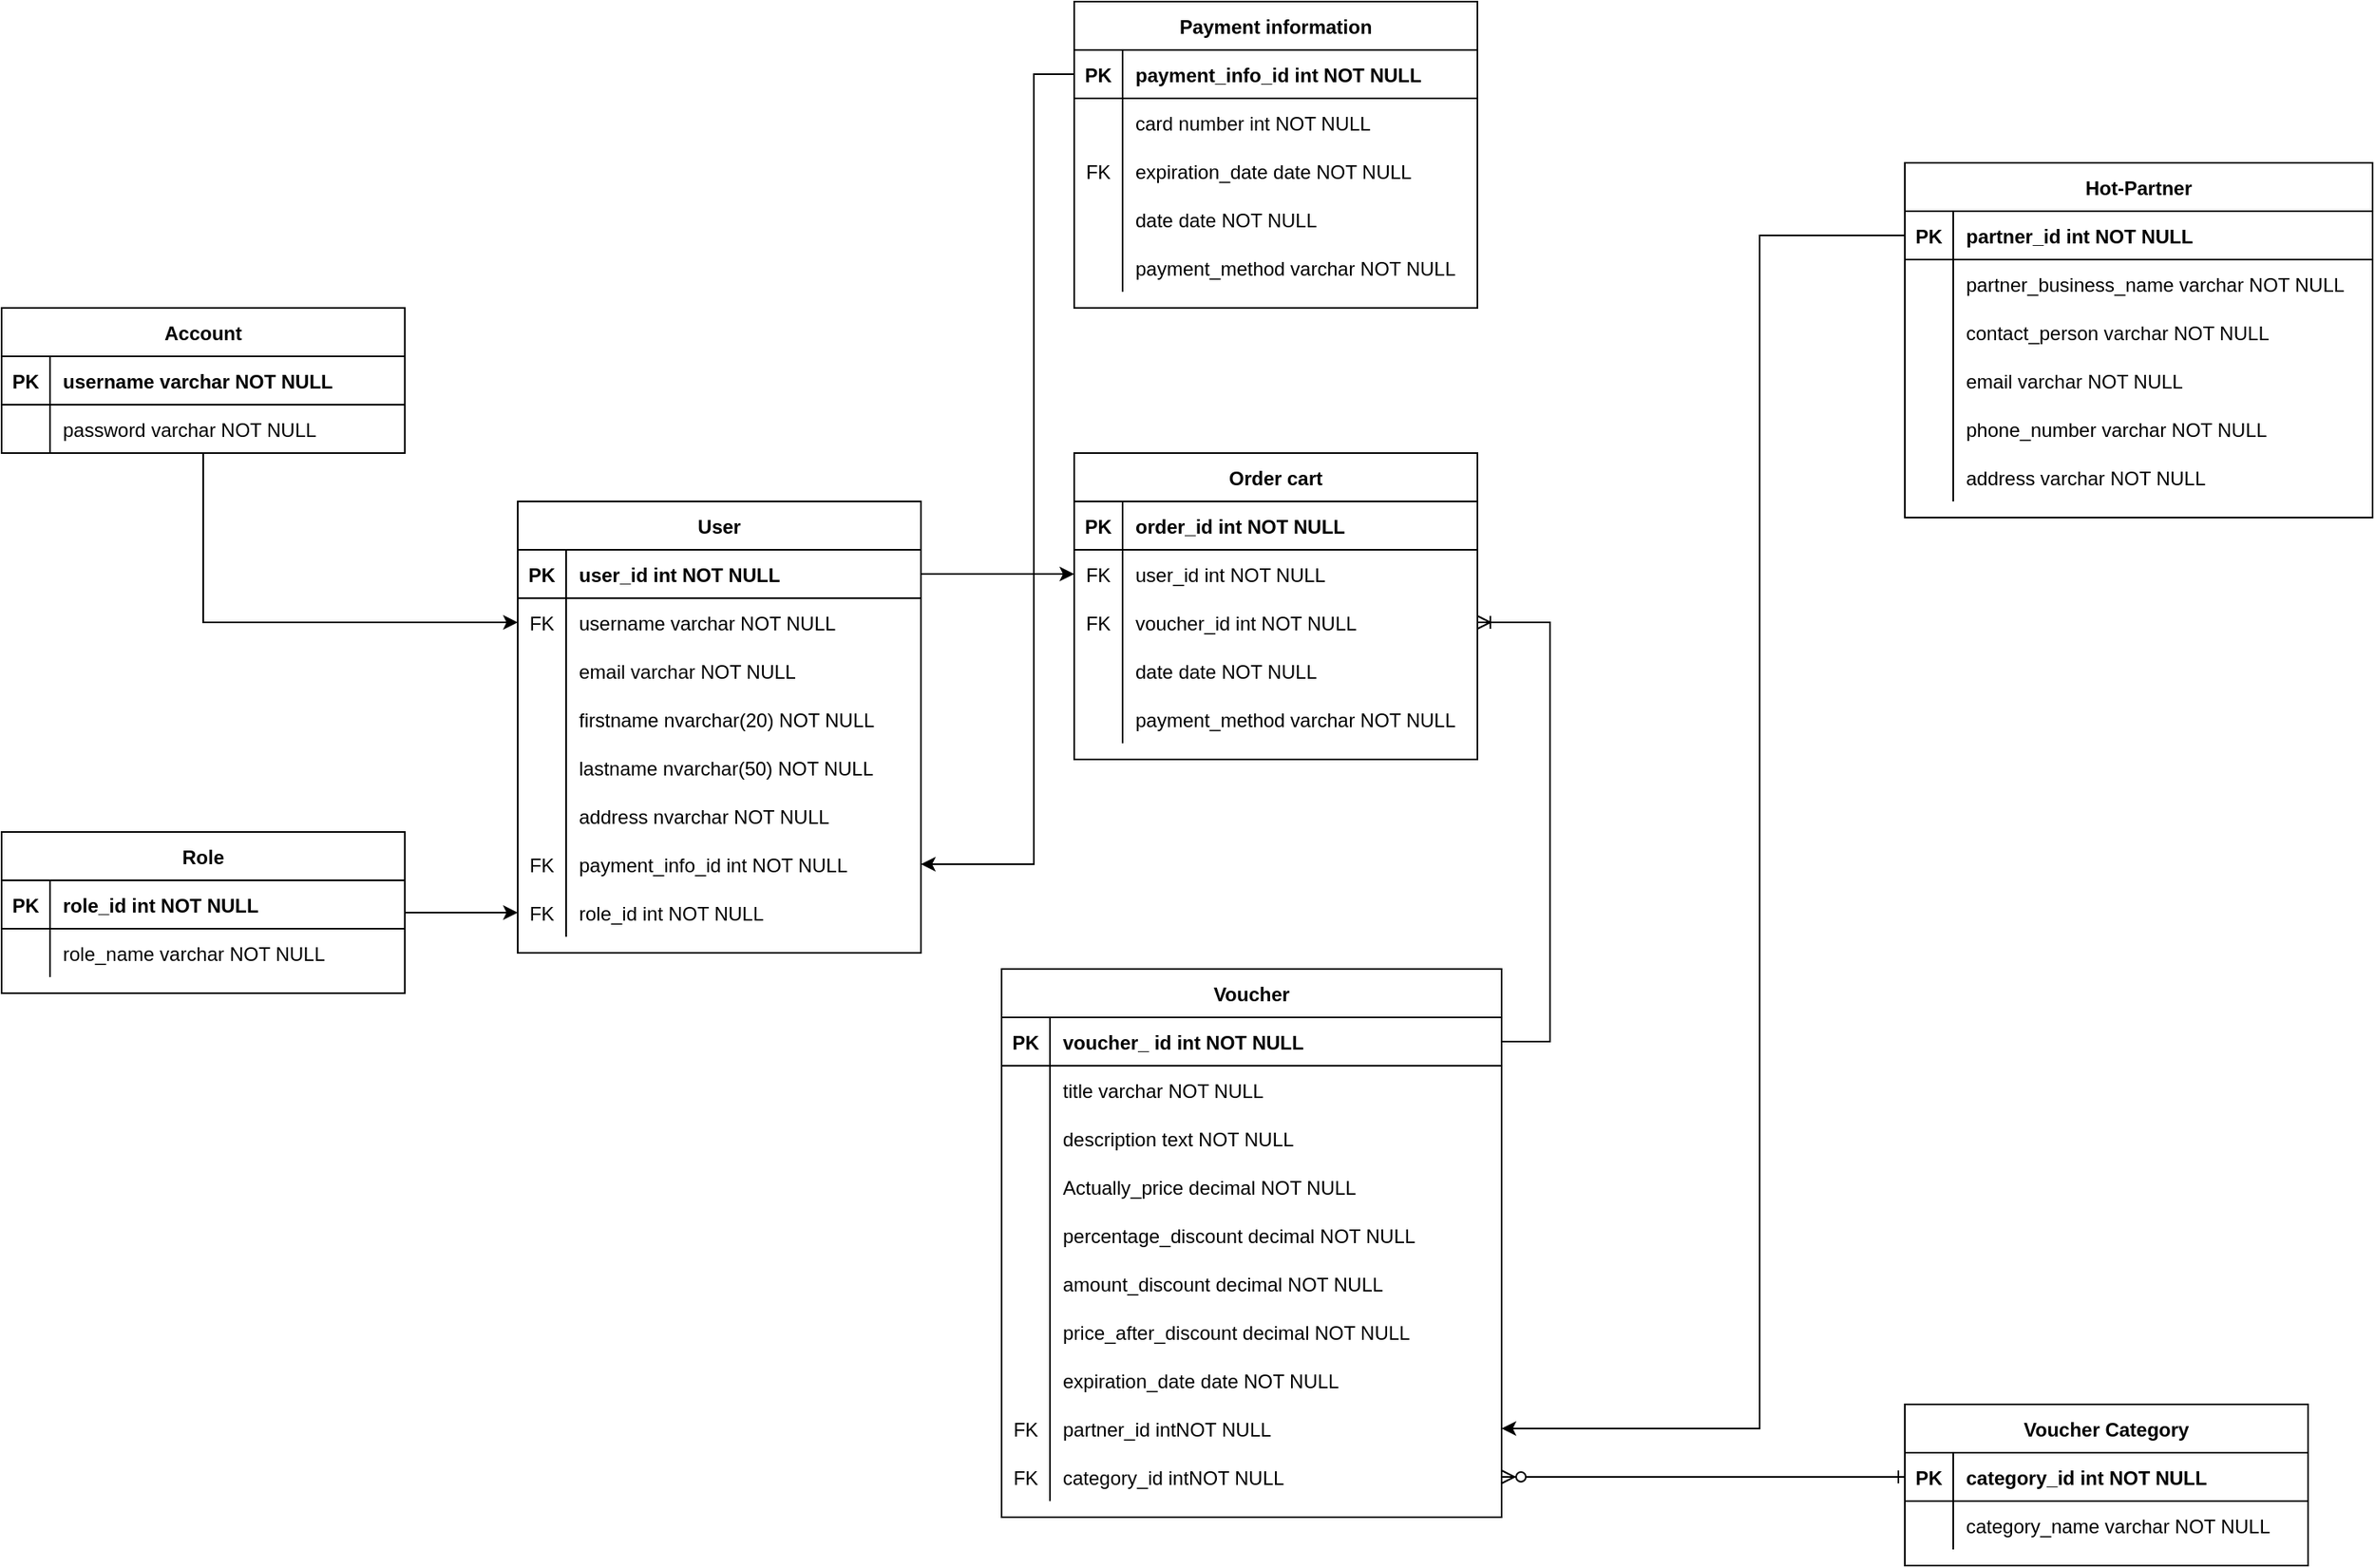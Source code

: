 <mxfile version="24.2.3" type="github">
  <diagram id="R2lEEEUBdFMjLlhIrx00" name="Page-1">
    <mxGraphModel dx="2723" dy="2078" grid="1" gridSize="10" guides="1" tooltips="1" connect="1" arrows="1" fold="1" page="1" pageScale="1" pageWidth="850" pageHeight="1100" math="0" shadow="0" extFonts="Permanent Marker^https://fonts.googleapis.com/css?family=Permanent+Marker">
      <root>
        <mxCell id="0" />
        <mxCell id="1" parent="0" />
        <mxCell id="C-vyLk0tnHw3VtMMgP7b-2" value="Hot-Partner" style="shape=table;startSize=30;container=1;collapsible=1;childLayout=tableLayout;fixedRows=1;rowLines=0;fontStyle=1;align=center;resizeLast=1;" parent="1" vertex="1">
          <mxGeometry x="960" y="-210" width="290" height="220" as="geometry" />
        </mxCell>
        <mxCell id="C-vyLk0tnHw3VtMMgP7b-3" value="" style="shape=partialRectangle;collapsible=0;dropTarget=0;pointerEvents=0;fillColor=none;points=[[0,0.5],[1,0.5]];portConstraint=eastwest;top=0;left=0;right=0;bottom=1;" parent="C-vyLk0tnHw3VtMMgP7b-2" vertex="1">
          <mxGeometry y="30" width="290" height="30" as="geometry" />
        </mxCell>
        <mxCell id="C-vyLk0tnHw3VtMMgP7b-4" value="PK" style="shape=partialRectangle;overflow=hidden;connectable=0;fillColor=none;top=0;left=0;bottom=0;right=0;fontStyle=1;" parent="C-vyLk0tnHw3VtMMgP7b-3" vertex="1">
          <mxGeometry width="30" height="30" as="geometry">
            <mxRectangle width="30" height="30" as="alternateBounds" />
          </mxGeometry>
        </mxCell>
        <mxCell id="C-vyLk0tnHw3VtMMgP7b-5" value="partner_id int NOT NULL " style="shape=partialRectangle;overflow=hidden;connectable=0;fillColor=none;top=0;left=0;bottom=0;right=0;align=left;spacingLeft=6;fontStyle=1;" parent="C-vyLk0tnHw3VtMMgP7b-3" vertex="1">
          <mxGeometry x="30" width="260" height="30" as="geometry">
            <mxRectangle width="260" height="30" as="alternateBounds" />
          </mxGeometry>
        </mxCell>
        <mxCell id="C-vyLk0tnHw3VtMMgP7b-6" value="" style="shape=partialRectangle;collapsible=0;dropTarget=0;pointerEvents=0;fillColor=none;points=[[0,0.5],[1,0.5]];portConstraint=eastwest;top=0;left=0;right=0;bottom=0;" parent="C-vyLk0tnHw3VtMMgP7b-2" vertex="1">
          <mxGeometry y="60" width="290" height="30" as="geometry" />
        </mxCell>
        <mxCell id="C-vyLk0tnHw3VtMMgP7b-7" value="" style="shape=partialRectangle;overflow=hidden;connectable=0;fillColor=none;top=0;left=0;bottom=0;right=0;" parent="C-vyLk0tnHw3VtMMgP7b-6" vertex="1">
          <mxGeometry width="30" height="30" as="geometry">
            <mxRectangle width="30" height="30" as="alternateBounds" />
          </mxGeometry>
        </mxCell>
        <mxCell id="C-vyLk0tnHw3VtMMgP7b-8" value="partner_business_name varchar NOT NULL" style="shape=partialRectangle;overflow=hidden;connectable=0;fillColor=none;top=0;left=0;bottom=0;right=0;align=left;spacingLeft=6;" parent="C-vyLk0tnHw3VtMMgP7b-6" vertex="1">
          <mxGeometry x="30" width="260" height="30" as="geometry">
            <mxRectangle width="260" height="30" as="alternateBounds" />
          </mxGeometry>
        </mxCell>
        <mxCell id="C-vyLk0tnHw3VtMMgP7b-9" value="" style="shape=partialRectangle;collapsible=0;dropTarget=0;pointerEvents=0;fillColor=none;points=[[0,0.5],[1,0.5]];portConstraint=eastwest;top=0;left=0;right=0;bottom=0;" parent="C-vyLk0tnHw3VtMMgP7b-2" vertex="1">
          <mxGeometry y="90" width="290" height="30" as="geometry" />
        </mxCell>
        <mxCell id="C-vyLk0tnHw3VtMMgP7b-10" value="" style="shape=partialRectangle;overflow=hidden;connectable=0;fillColor=none;top=0;left=0;bottom=0;right=0;" parent="C-vyLk0tnHw3VtMMgP7b-9" vertex="1">
          <mxGeometry width="30" height="30" as="geometry">
            <mxRectangle width="30" height="30" as="alternateBounds" />
          </mxGeometry>
        </mxCell>
        <mxCell id="C-vyLk0tnHw3VtMMgP7b-11" value="contact_person varchar NOT NULL" style="shape=partialRectangle;overflow=hidden;connectable=0;fillColor=none;top=0;left=0;bottom=0;right=0;align=left;spacingLeft=6;" parent="C-vyLk0tnHw3VtMMgP7b-9" vertex="1">
          <mxGeometry x="30" width="260" height="30" as="geometry">
            <mxRectangle width="260" height="30" as="alternateBounds" />
          </mxGeometry>
        </mxCell>
        <mxCell id="eUjcpP6me1kHsT0-mrfW-47" value="" style="shape=partialRectangle;collapsible=0;dropTarget=0;pointerEvents=0;fillColor=none;points=[[0,0.5],[1,0.5]];portConstraint=eastwest;top=0;left=0;right=0;bottom=0;" parent="C-vyLk0tnHw3VtMMgP7b-2" vertex="1">
          <mxGeometry y="120" width="290" height="30" as="geometry" />
        </mxCell>
        <mxCell id="eUjcpP6me1kHsT0-mrfW-48" value="" style="shape=partialRectangle;overflow=hidden;connectable=0;fillColor=none;top=0;left=0;bottom=0;right=0;" parent="eUjcpP6me1kHsT0-mrfW-47" vertex="1">
          <mxGeometry width="30" height="30" as="geometry">
            <mxRectangle width="30" height="30" as="alternateBounds" />
          </mxGeometry>
        </mxCell>
        <mxCell id="eUjcpP6me1kHsT0-mrfW-49" value="email varchar NOT NULL" style="shape=partialRectangle;overflow=hidden;connectable=0;fillColor=none;top=0;left=0;bottom=0;right=0;align=left;spacingLeft=6;" parent="eUjcpP6me1kHsT0-mrfW-47" vertex="1">
          <mxGeometry x="30" width="260" height="30" as="geometry">
            <mxRectangle width="260" height="30" as="alternateBounds" />
          </mxGeometry>
        </mxCell>
        <mxCell id="eUjcpP6me1kHsT0-mrfW-50" value="" style="shape=partialRectangle;collapsible=0;dropTarget=0;pointerEvents=0;fillColor=none;points=[[0,0.5],[1,0.5]];portConstraint=eastwest;top=0;left=0;right=0;bottom=0;" parent="C-vyLk0tnHw3VtMMgP7b-2" vertex="1">
          <mxGeometry y="150" width="290" height="30" as="geometry" />
        </mxCell>
        <mxCell id="eUjcpP6me1kHsT0-mrfW-51" value="" style="shape=partialRectangle;overflow=hidden;connectable=0;fillColor=none;top=0;left=0;bottom=0;right=0;" parent="eUjcpP6me1kHsT0-mrfW-50" vertex="1">
          <mxGeometry width="30" height="30" as="geometry">
            <mxRectangle width="30" height="30" as="alternateBounds" />
          </mxGeometry>
        </mxCell>
        <mxCell id="eUjcpP6me1kHsT0-mrfW-52" value="phone_number varchar NOT NULL" style="shape=partialRectangle;overflow=hidden;connectable=0;fillColor=none;top=0;left=0;bottom=0;right=0;align=left;spacingLeft=6;" parent="eUjcpP6me1kHsT0-mrfW-50" vertex="1">
          <mxGeometry x="30" width="260" height="30" as="geometry">
            <mxRectangle width="260" height="30" as="alternateBounds" />
          </mxGeometry>
        </mxCell>
        <mxCell id="eUjcpP6me1kHsT0-mrfW-53" value="" style="shape=partialRectangle;collapsible=0;dropTarget=0;pointerEvents=0;fillColor=none;points=[[0,0.5],[1,0.5]];portConstraint=eastwest;top=0;left=0;right=0;bottom=0;" parent="C-vyLk0tnHw3VtMMgP7b-2" vertex="1">
          <mxGeometry y="180" width="290" height="30" as="geometry" />
        </mxCell>
        <mxCell id="eUjcpP6me1kHsT0-mrfW-54" value="" style="shape=partialRectangle;overflow=hidden;connectable=0;fillColor=none;top=0;left=0;bottom=0;right=0;" parent="eUjcpP6me1kHsT0-mrfW-53" vertex="1">
          <mxGeometry width="30" height="30" as="geometry">
            <mxRectangle width="30" height="30" as="alternateBounds" />
          </mxGeometry>
        </mxCell>
        <mxCell id="eUjcpP6me1kHsT0-mrfW-55" value="address varchar NOT NULL" style="shape=partialRectangle;overflow=hidden;connectable=0;fillColor=none;top=0;left=0;bottom=0;right=0;align=left;spacingLeft=6;" parent="eUjcpP6me1kHsT0-mrfW-53" vertex="1">
          <mxGeometry x="30" width="260" height="30" as="geometry">
            <mxRectangle width="260" height="30" as="alternateBounds" />
          </mxGeometry>
        </mxCell>
        <mxCell id="eUjcpP6me1kHsT0-mrfW-79" value="Voucher" style="shape=table;startSize=30;container=1;collapsible=1;childLayout=tableLayout;fixedRows=1;rowLines=0;fontStyle=1;align=center;resizeLast=1;" parent="1" vertex="1">
          <mxGeometry x="400" y="290" width="310" height="340" as="geometry" />
        </mxCell>
        <mxCell id="eUjcpP6me1kHsT0-mrfW-80" value="" style="shape=partialRectangle;collapsible=0;dropTarget=0;pointerEvents=0;fillColor=none;points=[[0,0.5],[1,0.5]];portConstraint=eastwest;top=0;left=0;right=0;bottom=1;" parent="eUjcpP6me1kHsT0-mrfW-79" vertex="1">
          <mxGeometry y="30" width="310" height="30" as="geometry" />
        </mxCell>
        <mxCell id="eUjcpP6me1kHsT0-mrfW-81" value="PK" style="shape=partialRectangle;overflow=hidden;connectable=0;fillColor=none;top=0;left=0;bottom=0;right=0;fontStyle=1;" parent="eUjcpP6me1kHsT0-mrfW-80" vertex="1">
          <mxGeometry width="30" height="30" as="geometry">
            <mxRectangle width="30" height="30" as="alternateBounds" />
          </mxGeometry>
        </mxCell>
        <mxCell id="eUjcpP6me1kHsT0-mrfW-82" value="voucher_ id int NOT NULL " style="shape=partialRectangle;overflow=hidden;connectable=0;fillColor=none;top=0;left=0;bottom=0;right=0;align=left;spacingLeft=6;fontStyle=1;" parent="eUjcpP6me1kHsT0-mrfW-80" vertex="1">
          <mxGeometry x="30" width="280" height="30" as="geometry">
            <mxRectangle width="280" height="30" as="alternateBounds" />
          </mxGeometry>
        </mxCell>
        <mxCell id="eUjcpP6me1kHsT0-mrfW-83" value="" style="shape=partialRectangle;collapsible=0;dropTarget=0;pointerEvents=0;fillColor=none;points=[[0,0.5],[1,0.5]];portConstraint=eastwest;top=0;left=0;right=0;bottom=0;" parent="eUjcpP6me1kHsT0-mrfW-79" vertex="1">
          <mxGeometry y="60" width="310" height="30" as="geometry" />
        </mxCell>
        <mxCell id="eUjcpP6me1kHsT0-mrfW-84" value="" style="shape=partialRectangle;overflow=hidden;connectable=0;fillColor=none;top=0;left=0;bottom=0;right=0;" parent="eUjcpP6me1kHsT0-mrfW-83" vertex="1">
          <mxGeometry width="30" height="30" as="geometry">
            <mxRectangle width="30" height="30" as="alternateBounds" />
          </mxGeometry>
        </mxCell>
        <mxCell id="eUjcpP6me1kHsT0-mrfW-85" value="title varchar NOT NULL" style="shape=partialRectangle;overflow=hidden;connectable=0;fillColor=none;top=0;left=0;bottom=0;right=0;align=left;spacingLeft=6;" parent="eUjcpP6me1kHsT0-mrfW-83" vertex="1">
          <mxGeometry x="30" width="280" height="30" as="geometry">
            <mxRectangle width="280" height="30" as="alternateBounds" />
          </mxGeometry>
        </mxCell>
        <mxCell id="eUjcpP6me1kHsT0-mrfW-86" value="" style="shape=partialRectangle;collapsible=0;dropTarget=0;pointerEvents=0;fillColor=none;points=[[0,0.5],[1,0.5]];portConstraint=eastwest;top=0;left=0;right=0;bottom=0;" parent="eUjcpP6me1kHsT0-mrfW-79" vertex="1">
          <mxGeometry y="90" width="310" height="30" as="geometry" />
        </mxCell>
        <mxCell id="eUjcpP6me1kHsT0-mrfW-87" value="" style="shape=partialRectangle;overflow=hidden;connectable=0;fillColor=none;top=0;left=0;bottom=0;right=0;" parent="eUjcpP6me1kHsT0-mrfW-86" vertex="1">
          <mxGeometry width="30" height="30" as="geometry">
            <mxRectangle width="30" height="30" as="alternateBounds" />
          </mxGeometry>
        </mxCell>
        <mxCell id="eUjcpP6me1kHsT0-mrfW-88" value="description text NOT NULL" style="shape=partialRectangle;overflow=hidden;connectable=0;fillColor=none;top=0;left=0;bottom=0;right=0;align=left;spacingLeft=6;" parent="eUjcpP6me1kHsT0-mrfW-86" vertex="1">
          <mxGeometry x="30" width="280" height="30" as="geometry">
            <mxRectangle width="280" height="30" as="alternateBounds" />
          </mxGeometry>
        </mxCell>
        <mxCell id="eUjcpP6me1kHsT0-mrfW-95" value="" style="shape=partialRectangle;collapsible=0;dropTarget=0;pointerEvents=0;fillColor=none;points=[[0,0.5],[1,0.5]];portConstraint=eastwest;top=0;left=0;right=0;bottom=0;" parent="eUjcpP6me1kHsT0-mrfW-79" vertex="1">
          <mxGeometry y="120" width="310" height="30" as="geometry" />
        </mxCell>
        <mxCell id="eUjcpP6me1kHsT0-mrfW-96" value="" style="shape=partialRectangle;overflow=hidden;connectable=0;fillColor=none;top=0;left=0;bottom=0;right=0;" parent="eUjcpP6me1kHsT0-mrfW-95" vertex="1">
          <mxGeometry width="30" height="30" as="geometry">
            <mxRectangle width="30" height="30" as="alternateBounds" />
          </mxGeometry>
        </mxCell>
        <mxCell id="eUjcpP6me1kHsT0-mrfW-97" value="Actually_price decimal NOT NULL" style="shape=partialRectangle;overflow=hidden;connectable=0;fillColor=none;top=0;left=0;bottom=0;right=0;align=left;spacingLeft=6;" parent="eUjcpP6me1kHsT0-mrfW-95" vertex="1">
          <mxGeometry x="30" width="280" height="30" as="geometry">
            <mxRectangle width="280" height="30" as="alternateBounds" />
          </mxGeometry>
        </mxCell>
        <mxCell id="eUjcpP6me1kHsT0-mrfW-89" value="" style="shape=partialRectangle;collapsible=0;dropTarget=0;pointerEvents=0;fillColor=none;points=[[0,0.5],[1,0.5]];portConstraint=eastwest;top=0;left=0;right=0;bottom=0;" parent="eUjcpP6me1kHsT0-mrfW-79" vertex="1">
          <mxGeometry y="150" width="310" height="30" as="geometry" />
        </mxCell>
        <mxCell id="eUjcpP6me1kHsT0-mrfW-90" value="" style="shape=partialRectangle;overflow=hidden;connectable=0;fillColor=none;top=0;left=0;bottom=0;right=0;" parent="eUjcpP6me1kHsT0-mrfW-89" vertex="1">
          <mxGeometry width="30" height="30" as="geometry">
            <mxRectangle width="30" height="30" as="alternateBounds" />
          </mxGeometry>
        </mxCell>
        <mxCell id="eUjcpP6me1kHsT0-mrfW-91" value="percentage_discount decimal NOT NULL" style="shape=partialRectangle;overflow=hidden;connectable=0;fillColor=none;top=0;left=0;bottom=0;right=0;align=left;spacingLeft=6;" parent="eUjcpP6me1kHsT0-mrfW-89" vertex="1">
          <mxGeometry x="30" width="280" height="30" as="geometry">
            <mxRectangle width="280" height="30" as="alternateBounds" />
          </mxGeometry>
        </mxCell>
        <mxCell id="eUjcpP6me1kHsT0-mrfW-191" value="" style="shape=partialRectangle;collapsible=0;dropTarget=0;pointerEvents=0;fillColor=none;points=[[0,0.5],[1,0.5]];portConstraint=eastwest;top=0;left=0;right=0;bottom=0;" parent="eUjcpP6me1kHsT0-mrfW-79" vertex="1">
          <mxGeometry y="180" width="310" height="30" as="geometry" />
        </mxCell>
        <mxCell id="eUjcpP6me1kHsT0-mrfW-192" value="" style="shape=partialRectangle;overflow=hidden;connectable=0;fillColor=none;top=0;left=0;bottom=0;right=0;" parent="eUjcpP6me1kHsT0-mrfW-191" vertex="1">
          <mxGeometry width="30" height="30" as="geometry">
            <mxRectangle width="30" height="30" as="alternateBounds" />
          </mxGeometry>
        </mxCell>
        <mxCell id="eUjcpP6me1kHsT0-mrfW-193" value="amount_discount decimal NOT NULL" style="shape=partialRectangle;overflow=hidden;connectable=0;fillColor=none;top=0;left=0;bottom=0;right=0;align=left;spacingLeft=6;" parent="eUjcpP6me1kHsT0-mrfW-191" vertex="1">
          <mxGeometry x="30" width="280" height="30" as="geometry">
            <mxRectangle width="280" height="30" as="alternateBounds" />
          </mxGeometry>
        </mxCell>
        <mxCell id="5oLDuobUVmnF1ethAQEw-5" value="" style="shape=partialRectangle;collapsible=0;dropTarget=0;pointerEvents=0;fillColor=none;points=[[0,0.5],[1,0.5]];portConstraint=eastwest;top=0;left=0;right=0;bottom=0;" vertex="1" parent="eUjcpP6me1kHsT0-mrfW-79">
          <mxGeometry y="210" width="310" height="30" as="geometry" />
        </mxCell>
        <mxCell id="5oLDuobUVmnF1ethAQEw-6" value="" style="shape=partialRectangle;overflow=hidden;connectable=0;fillColor=none;top=0;left=0;bottom=0;right=0;" vertex="1" parent="5oLDuobUVmnF1ethAQEw-5">
          <mxGeometry width="30" height="30" as="geometry">
            <mxRectangle width="30" height="30" as="alternateBounds" />
          </mxGeometry>
        </mxCell>
        <mxCell id="5oLDuobUVmnF1ethAQEw-7" value="price_after_discount decimal NOT NULL" style="shape=partialRectangle;overflow=hidden;connectable=0;fillColor=none;top=0;left=0;bottom=0;right=0;align=left;spacingLeft=6;" vertex="1" parent="5oLDuobUVmnF1ethAQEw-5">
          <mxGeometry x="30" width="280" height="30" as="geometry">
            <mxRectangle width="280" height="30" as="alternateBounds" />
          </mxGeometry>
        </mxCell>
        <mxCell id="eUjcpP6me1kHsT0-mrfW-92" value="" style="shape=partialRectangle;collapsible=0;dropTarget=0;pointerEvents=0;fillColor=none;points=[[0,0.5],[1,0.5]];portConstraint=eastwest;top=0;left=0;right=0;bottom=0;" parent="eUjcpP6me1kHsT0-mrfW-79" vertex="1">
          <mxGeometry y="240" width="310" height="30" as="geometry" />
        </mxCell>
        <mxCell id="eUjcpP6me1kHsT0-mrfW-93" value="" style="shape=partialRectangle;overflow=hidden;connectable=0;fillColor=none;top=0;left=0;bottom=0;right=0;" parent="eUjcpP6me1kHsT0-mrfW-92" vertex="1">
          <mxGeometry width="30" height="30" as="geometry">
            <mxRectangle width="30" height="30" as="alternateBounds" />
          </mxGeometry>
        </mxCell>
        <mxCell id="eUjcpP6me1kHsT0-mrfW-94" value="expiration_date date NOT NULL" style="shape=partialRectangle;overflow=hidden;connectable=0;fillColor=none;top=0;left=0;bottom=0;right=0;align=left;spacingLeft=6;" parent="eUjcpP6me1kHsT0-mrfW-92" vertex="1">
          <mxGeometry x="30" width="280" height="30" as="geometry">
            <mxRectangle width="280" height="30" as="alternateBounds" />
          </mxGeometry>
        </mxCell>
        <mxCell id="eUjcpP6me1kHsT0-mrfW-130" value="" style="shape=partialRectangle;collapsible=0;dropTarget=0;pointerEvents=0;fillColor=none;points=[[0,0.5],[1,0.5]];portConstraint=eastwest;top=0;left=0;right=0;bottom=0;" parent="eUjcpP6me1kHsT0-mrfW-79" vertex="1">
          <mxGeometry y="270" width="310" height="30" as="geometry" />
        </mxCell>
        <mxCell id="eUjcpP6me1kHsT0-mrfW-131" value="FK" style="shape=partialRectangle;overflow=hidden;connectable=0;fillColor=none;top=0;left=0;bottom=0;right=0;" parent="eUjcpP6me1kHsT0-mrfW-130" vertex="1">
          <mxGeometry width="30" height="30" as="geometry">
            <mxRectangle width="30" height="30" as="alternateBounds" />
          </mxGeometry>
        </mxCell>
        <mxCell id="eUjcpP6me1kHsT0-mrfW-132" value="partner_id intNOT NULL" style="shape=partialRectangle;overflow=hidden;connectable=0;fillColor=none;top=0;left=0;bottom=0;right=0;align=left;spacingLeft=6;" parent="eUjcpP6me1kHsT0-mrfW-130" vertex="1">
          <mxGeometry x="30" width="280" height="30" as="geometry">
            <mxRectangle width="280" height="30" as="alternateBounds" />
          </mxGeometry>
        </mxCell>
        <mxCell id="eUjcpP6me1kHsT0-mrfW-133" value="" style="shape=partialRectangle;collapsible=0;dropTarget=0;pointerEvents=0;fillColor=none;points=[[0,0.5],[1,0.5]];portConstraint=eastwest;top=0;left=0;right=0;bottom=0;" parent="eUjcpP6me1kHsT0-mrfW-79" vertex="1">
          <mxGeometry y="300" width="310" height="30" as="geometry" />
        </mxCell>
        <mxCell id="eUjcpP6me1kHsT0-mrfW-134" value="FK" style="shape=partialRectangle;overflow=hidden;connectable=0;fillColor=none;top=0;left=0;bottom=0;right=0;" parent="eUjcpP6me1kHsT0-mrfW-133" vertex="1">
          <mxGeometry width="30" height="30" as="geometry">
            <mxRectangle width="30" height="30" as="alternateBounds" />
          </mxGeometry>
        </mxCell>
        <mxCell id="eUjcpP6me1kHsT0-mrfW-135" value="category_id intNOT NULL" style="shape=partialRectangle;overflow=hidden;connectable=0;fillColor=none;top=0;left=0;bottom=0;right=0;align=left;spacingLeft=6;" parent="eUjcpP6me1kHsT0-mrfW-133" vertex="1">
          <mxGeometry x="30" width="280" height="30" as="geometry">
            <mxRectangle width="280" height="30" as="alternateBounds" />
          </mxGeometry>
        </mxCell>
        <mxCell id="5oLDuobUVmnF1ethAQEw-1" style="edgeStyle=orthogonalEdgeStyle;rounded=0;orthogonalLoop=1;jettySize=auto;html=1;entryX=0;entryY=0.5;entryDx=0;entryDy=0;" edge="1" parent="1" source="eUjcpP6me1kHsT0-mrfW-101" target="eUjcpP6me1kHsT0-mrfW-98">
          <mxGeometry relative="1" as="geometry" />
        </mxCell>
        <mxCell id="eUjcpP6me1kHsT0-mrfW-101" value="Role" style="shape=table;startSize=30;container=1;collapsible=1;childLayout=tableLayout;fixedRows=1;rowLines=0;fontStyle=1;align=center;resizeLast=1;" parent="1" vertex="1">
          <mxGeometry x="-220" y="205" width="250" height="100" as="geometry" />
        </mxCell>
        <mxCell id="eUjcpP6me1kHsT0-mrfW-102" value="" style="shape=partialRectangle;collapsible=0;dropTarget=0;pointerEvents=0;fillColor=none;points=[[0,0.5],[1,0.5]];portConstraint=eastwest;top=0;left=0;right=0;bottom=1;" parent="eUjcpP6me1kHsT0-mrfW-101" vertex="1">
          <mxGeometry y="30" width="250" height="30" as="geometry" />
        </mxCell>
        <mxCell id="eUjcpP6me1kHsT0-mrfW-103" value="PK" style="shape=partialRectangle;overflow=hidden;connectable=0;fillColor=none;top=0;left=0;bottom=0;right=0;fontStyle=1;" parent="eUjcpP6me1kHsT0-mrfW-102" vertex="1">
          <mxGeometry width="30" height="30" as="geometry">
            <mxRectangle width="30" height="30" as="alternateBounds" />
          </mxGeometry>
        </mxCell>
        <mxCell id="eUjcpP6me1kHsT0-mrfW-104" value="role_id int NOT NULL " style="shape=partialRectangle;overflow=hidden;connectable=0;fillColor=none;top=0;left=0;bottom=0;right=0;align=left;spacingLeft=6;fontStyle=1;" parent="eUjcpP6me1kHsT0-mrfW-102" vertex="1">
          <mxGeometry x="30" width="220" height="30" as="geometry">
            <mxRectangle width="220" height="30" as="alternateBounds" />
          </mxGeometry>
        </mxCell>
        <mxCell id="eUjcpP6me1kHsT0-mrfW-120" value="" style="shape=partialRectangle;collapsible=0;dropTarget=0;pointerEvents=0;fillColor=none;points=[[0,0.5],[1,0.5]];portConstraint=eastwest;top=0;left=0;right=0;bottom=0;" parent="eUjcpP6me1kHsT0-mrfW-101" vertex="1">
          <mxGeometry y="60" width="250" height="30" as="geometry" />
        </mxCell>
        <mxCell id="eUjcpP6me1kHsT0-mrfW-121" value="" style="shape=partialRectangle;overflow=hidden;connectable=0;fillColor=none;top=0;left=0;bottom=0;right=0;" parent="eUjcpP6me1kHsT0-mrfW-120" vertex="1">
          <mxGeometry width="30" height="30" as="geometry">
            <mxRectangle width="30" height="30" as="alternateBounds" />
          </mxGeometry>
        </mxCell>
        <mxCell id="eUjcpP6me1kHsT0-mrfW-122" value="role_name varchar NOT NULL" style="shape=partialRectangle;overflow=hidden;connectable=0;fillColor=none;top=0;left=0;bottom=0;right=0;align=left;spacingLeft=6;" parent="eUjcpP6me1kHsT0-mrfW-120" vertex="1">
          <mxGeometry x="30" width="220" height="30" as="geometry">
            <mxRectangle width="220" height="30" as="alternateBounds" />
          </mxGeometry>
        </mxCell>
        <mxCell id="eUjcpP6me1kHsT0-mrfW-123" value="Voucher Category" style="shape=table;startSize=30;container=1;collapsible=1;childLayout=tableLayout;fixedRows=1;rowLines=0;fontStyle=1;align=center;resizeLast=1;" parent="1" vertex="1">
          <mxGeometry x="960" y="560" width="250" height="100" as="geometry" />
        </mxCell>
        <mxCell id="eUjcpP6me1kHsT0-mrfW-124" value="" style="shape=partialRectangle;collapsible=0;dropTarget=0;pointerEvents=0;fillColor=none;points=[[0,0.5],[1,0.5]];portConstraint=eastwest;top=0;left=0;right=0;bottom=1;" parent="eUjcpP6me1kHsT0-mrfW-123" vertex="1">
          <mxGeometry y="30" width="250" height="30" as="geometry" />
        </mxCell>
        <mxCell id="eUjcpP6me1kHsT0-mrfW-125" value="PK" style="shape=partialRectangle;overflow=hidden;connectable=0;fillColor=none;top=0;left=0;bottom=0;right=0;fontStyle=1;" parent="eUjcpP6me1kHsT0-mrfW-124" vertex="1">
          <mxGeometry width="30" height="30" as="geometry">
            <mxRectangle width="30" height="30" as="alternateBounds" />
          </mxGeometry>
        </mxCell>
        <mxCell id="eUjcpP6me1kHsT0-mrfW-126" value="category_id int NOT NULL " style="shape=partialRectangle;overflow=hidden;connectable=0;fillColor=none;top=0;left=0;bottom=0;right=0;align=left;spacingLeft=6;fontStyle=1;" parent="eUjcpP6me1kHsT0-mrfW-124" vertex="1">
          <mxGeometry x="30" width="220" height="30" as="geometry">
            <mxRectangle width="220" height="30" as="alternateBounds" />
          </mxGeometry>
        </mxCell>
        <mxCell id="eUjcpP6me1kHsT0-mrfW-127" value="" style="shape=partialRectangle;collapsible=0;dropTarget=0;pointerEvents=0;fillColor=none;points=[[0,0.5],[1,0.5]];portConstraint=eastwest;top=0;left=0;right=0;bottom=0;" parent="eUjcpP6me1kHsT0-mrfW-123" vertex="1">
          <mxGeometry y="60" width="250" height="30" as="geometry" />
        </mxCell>
        <mxCell id="eUjcpP6me1kHsT0-mrfW-128" value="" style="shape=partialRectangle;overflow=hidden;connectable=0;fillColor=none;top=0;left=0;bottom=0;right=0;" parent="eUjcpP6me1kHsT0-mrfW-127" vertex="1">
          <mxGeometry width="30" height="30" as="geometry">
            <mxRectangle width="30" height="30" as="alternateBounds" />
          </mxGeometry>
        </mxCell>
        <mxCell id="eUjcpP6me1kHsT0-mrfW-129" value="category_name varchar NOT NULL" style="shape=partialRectangle;overflow=hidden;connectable=0;fillColor=none;top=0;left=0;bottom=0;right=0;align=left;spacingLeft=6;" parent="eUjcpP6me1kHsT0-mrfW-127" vertex="1">
          <mxGeometry x="30" width="220" height="30" as="geometry">
            <mxRectangle width="220" height="30" as="alternateBounds" />
          </mxGeometry>
        </mxCell>
        <mxCell id="eUjcpP6me1kHsT0-mrfW-172" value="Order cart" style="shape=table;startSize=30;container=1;collapsible=1;childLayout=tableLayout;fixedRows=1;rowLines=0;fontStyle=1;align=center;resizeLast=1;" parent="1" vertex="1">
          <mxGeometry x="445" y="-30" width="250" height="190" as="geometry" />
        </mxCell>
        <mxCell id="eUjcpP6me1kHsT0-mrfW-173" value="" style="shape=partialRectangle;collapsible=0;dropTarget=0;pointerEvents=0;fillColor=none;points=[[0,0.5],[1,0.5]];portConstraint=eastwest;top=0;left=0;right=0;bottom=1;" parent="eUjcpP6me1kHsT0-mrfW-172" vertex="1">
          <mxGeometry y="30" width="250" height="30" as="geometry" />
        </mxCell>
        <mxCell id="eUjcpP6me1kHsT0-mrfW-174" value="PK" style="shape=partialRectangle;overflow=hidden;connectable=0;fillColor=none;top=0;left=0;bottom=0;right=0;fontStyle=1;" parent="eUjcpP6me1kHsT0-mrfW-173" vertex="1">
          <mxGeometry width="30" height="30" as="geometry">
            <mxRectangle width="30" height="30" as="alternateBounds" />
          </mxGeometry>
        </mxCell>
        <mxCell id="eUjcpP6me1kHsT0-mrfW-175" value="order_id int NOT NULL " style="shape=partialRectangle;overflow=hidden;connectable=0;fillColor=none;top=0;left=0;bottom=0;right=0;align=left;spacingLeft=6;fontStyle=1;" parent="eUjcpP6me1kHsT0-mrfW-173" vertex="1">
          <mxGeometry x="30" width="220" height="30" as="geometry">
            <mxRectangle width="220" height="30" as="alternateBounds" />
          </mxGeometry>
        </mxCell>
        <mxCell id="eUjcpP6me1kHsT0-mrfW-176" value="" style="shape=partialRectangle;collapsible=0;dropTarget=0;pointerEvents=0;fillColor=none;points=[[0,0.5],[1,0.5]];portConstraint=eastwest;top=0;left=0;right=0;bottom=0;" parent="eUjcpP6me1kHsT0-mrfW-172" vertex="1">
          <mxGeometry y="60" width="250" height="30" as="geometry" />
        </mxCell>
        <mxCell id="eUjcpP6me1kHsT0-mrfW-177" value="FK" style="shape=partialRectangle;overflow=hidden;connectable=0;fillColor=none;top=0;left=0;bottom=0;right=0;" parent="eUjcpP6me1kHsT0-mrfW-176" vertex="1">
          <mxGeometry width="30" height="30" as="geometry">
            <mxRectangle width="30" height="30" as="alternateBounds" />
          </mxGeometry>
        </mxCell>
        <mxCell id="eUjcpP6me1kHsT0-mrfW-178" value="user_id int NOT NULL" style="shape=partialRectangle;overflow=hidden;connectable=0;fillColor=none;top=0;left=0;bottom=0;right=0;align=left;spacingLeft=6;" parent="eUjcpP6me1kHsT0-mrfW-176" vertex="1">
          <mxGeometry x="30" width="220" height="30" as="geometry">
            <mxRectangle width="220" height="30" as="alternateBounds" />
          </mxGeometry>
        </mxCell>
        <mxCell id="eUjcpP6me1kHsT0-mrfW-179" value="" style="shape=partialRectangle;collapsible=0;dropTarget=0;pointerEvents=0;fillColor=none;points=[[0,0.5],[1,0.5]];portConstraint=eastwest;top=0;left=0;right=0;bottom=0;" parent="eUjcpP6me1kHsT0-mrfW-172" vertex="1">
          <mxGeometry y="90" width="250" height="30" as="geometry" />
        </mxCell>
        <mxCell id="eUjcpP6me1kHsT0-mrfW-180" value="FK" style="shape=partialRectangle;overflow=hidden;connectable=0;fillColor=none;top=0;left=0;bottom=0;right=0;" parent="eUjcpP6me1kHsT0-mrfW-179" vertex="1">
          <mxGeometry width="30" height="30" as="geometry">
            <mxRectangle width="30" height="30" as="alternateBounds" />
          </mxGeometry>
        </mxCell>
        <mxCell id="eUjcpP6me1kHsT0-mrfW-181" value="voucher_id int NOT NULL" style="shape=partialRectangle;overflow=hidden;connectable=0;fillColor=none;top=0;left=0;bottom=0;right=0;align=left;spacingLeft=6;" parent="eUjcpP6me1kHsT0-mrfW-179" vertex="1">
          <mxGeometry x="30" width="220" height="30" as="geometry">
            <mxRectangle width="220" height="30" as="alternateBounds" />
          </mxGeometry>
        </mxCell>
        <mxCell id="eUjcpP6me1kHsT0-mrfW-182" value="" style="shape=partialRectangle;collapsible=0;dropTarget=0;pointerEvents=0;fillColor=none;points=[[0,0.5],[1,0.5]];portConstraint=eastwest;top=0;left=0;right=0;bottom=0;" parent="eUjcpP6me1kHsT0-mrfW-172" vertex="1">
          <mxGeometry y="120" width="250" height="30" as="geometry" />
        </mxCell>
        <mxCell id="eUjcpP6me1kHsT0-mrfW-183" value="" style="shape=partialRectangle;overflow=hidden;connectable=0;fillColor=none;top=0;left=0;bottom=0;right=0;" parent="eUjcpP6me1kHsT0-mrfW-182" vertex="1">
          <mxGeometry width="30" height="30" as="geometry">
            <mxRectangle width="30" height="30" as="alternateBounds" />
          </mxGeometry>
        </mxCell>
        <mxCell id="eUjcpP6me1kHsT0-mrfW-184" value="date date NOT NULL" style="shape=partialRectangle;overflow=hidden;connectable=0;fillColor=none;top=0;left=0;bottom=0;right=0;align=left;spacingLeft=6;" parent="eUjcpP6me1kHsT0-mrfW-182" vertex="1">
          <mxGeometry x="30" width="220" height="30" as="geometry">
            <mxRectangle width="220" height="30" as="alternateBounds" />
          </mxGeometry>
        </mxCell>
        <mxCell id="eUjcpP6me1kHsT0-mrfW-185" value="" style="shape=partialRectangle;collapsible=0;dropTarget=0;pointerEvents=0;fillColor=none;points=[[0,0.5],[1,0.5]];portConstraint=eastwest;top=0;left=0;right=0;bottom=0;" parent="eUjcpP6me1kHsT0-mrfW-172" vertex="1">
          <mxGeometry y="150" width="250" height="30" as="geometry" />
        </mxCell>
        <mxCell id="eUjcpP6me1kHsT0-mrfW-186" value="" style="shape=partialRectangle;overflow=hidden;connectable=0;fillColor=none;top=0;left=0;bottom=0;right=0;" parent="eUjcpP6me1kHsT0-mrfW-185" vertex="1">
          <mxGeometry width="30" height="30" as="geometry">
            <mxRectangle width="30" height="30" as="alternateBounds" />
          </mxGeometry>
        </mxCell>
        <mxCell id="eUjcpP6me1kHsT0-mrfW-187" value="payment_method varchar NOT NULL" style="shape=partialRectangle;overflow=hidden;connectable=0;fillColor=none;top=0;left=0;bottom=0;right=0;align=left;spacingLeft=6;" parent="eUjcpP6me1kHsT0-mrfW-185" vertex="1">
          <mxGeometry x="30" width="220" height="30" as="geometry">
            <mxRectangle width="220" height="30" as="alternateBounds" />
          </mxGeometry>
        </mxCell>
        <mxCell id="eUjcpP6me1kHsT0-mrfW-216" value="" style="edgeStyle=entityRelationEdgeStyle;endArrow=ERzeroToMany;startArrow=ERone;endFill=1;startFill=0;" parent="1" source="eUjcpP6me1kHsT0-mrfW-124" target="eUjcpP6me1kHsT0-mrfW-133" edge="1">
          <mxGeometry width="100" height="100" relative="1" as="geometry">
            <mxPoint x="1590" y="685" as="sourcePoint" />
            <mxPoint x="1610" y="420" as="targetPoint" />
            <Array as="points">
              <mxPoint x="1810" y="450" />
              <mxPoint x="1620" y="560" />
              <mxPoint x="1580" y="460" />
            </Array>
          </mxGeometry>
        </mxCell>
        <mxCell id="k1oFvoEY0PAiheodrlRd-24" style="edgeStyle=orthogonalEdgeStyle;rounded=0;orthogonalLoop=1;jettySize=auto;html=1;" parent="1" source="k1oFvoEY0PAiheodrlRd-1" target="C-vyLk0tnHw3VtMMgP7b-27" edge="1">
          <mxGeometry relative="1" as="geometry" />
        </mxCell>
        <mxCell id="k1oFvoEY0PAiheodrlRd-1" value="Account" style="shape=table;startSize=30;container=1;collapsible=1;childLayout=tableLayout;fixedRows=1;rowLines=0;fontStyle=1;align=center;resizeLast=1;" parent="1" vertex="1">
          <mxGeometry x="-220" y="-120" width="250" height="90.0" as="geometry" />
        </mxCell>
        <mxCell id="k1oFvoEY0PAiheodrlRd-2" value="" style="shape=partialRectangle;collapsible=0;dropTarget=0;pointerEvents=0;fillColor=none;points=[[0,0.5],[1,0.5]];portConstraint=eastwest;top=0;left=0;right=0;bottom=1;" parent="k1oFvoEY0PAiheodrlRd-1" vertex="1">
          <mxGeometry y="30" width="250" height="30" as="geometry" />
        </mxCell>
        <mxCell id="k1oFvoEY0PAiheodrlRd-3" value="PK" style="shape=partialRectangle;overflow=hidden;connectable=0;fillColor=none;top=0;left=0;bottom=0;right=0;fontStyle=1;" parent="k1oFvoEY0PAiheodrlRd-2" vertex="1">
          <mxGeometry width="30.0" height="30" as="geometry">
            <mxRectangle width="30.0" height="30" as="alternateBounds" />
          </mxGeometry>
        </mxCell>
        <mxCell id="k1oFvoEY0PAiheodrlRd-4" value="username varchar NOT NULL" style="shape=partialRectangle;overflow=hidden;connectable=0;fillColor=none;top=0;left=0;bottom=0;right=0;align=left;spacingLeft=6;fontStyle=1;" parent="k1oFvoEY0PAiheodrlRd-2" vertex="1">
          <mxGeometry x="30.0" width="220.0" height="30" as="geometry">
            <mxRectangle width="220.0" height="30" as="alternateBounds" />
          </mxGeometry>
        </mxCell>
        <mxCell id="k1oFvoEY0PAiheodrlRd-8" value="" style="shape=partialRectangle;collapsible=0;dropTarget=0;pointerEvents=0;fillColor=none;points=[[0,0.5],[1,0.5]];portConstraint=eastwest;top=0;left=0;right=0;bottom=0;" parent="k1oFvoEY0PAiheodrlRd-1" vertex="1">
          <mxGeometry y="60" width="250" height="30" as="geometry" />
        </mxCell>
        <mxCell id="k1oFvoEY0PAiheodrlRd-9" value="" style="shape=partialRectangle;overflow=hidden;connectable=0;fillColor=none;top=0;left=0;bottom=0;right=0;" parent="k1oFvoEY0PAiheodrlRd-8" vertex="1">
          <mxGeometry width="30.0" height="30" as="geometry">
            <mxRectangle width="30.0" height="30" as="alternateBounds" />
          </mxGeometry>
        </mxCell>
        <mxCell id="k1oFvoEY0PAiheodrlRd-10" value="password varchar NOT NULL" style="shape=partialRectangle;overflow=hidden;connectable=0;fillColor=none;top=0;left=0;bottom=0;right=0;align=left;spacingLeft=6;" parent="k1oFvoEY0PAiheodrlRd-8" vertex="1">
          <mxGeometry x="30.0" width="220.0" height="30" as="geometry">
            <mxRectangle width="220.0" height="30" as="alternateBounds" />
          </mxGeometry>
        </mxCell>
        <mxCell id="C-vyLk0tnHw3VtMMgP7b-23" value="User" style="shape=table;startSize=30;container=1;collapsible=1;childLayout=tableLayout;fixedRows=1;rowLines=0;fontStyle=1;align=center;resizeLast=1;" parent="1" vertex="1">
          <mxGeometry x="100" width="250" height="280" as="geometry" />
        </mxCell>
        <mxCell id="C-vyLk0tnHw3VtMMgP7b-24" value="" style="shape=partialRectangle;collapsible=0;dropTarget=0;pointerEvents=0;fillColor=none;points=[[0,0.5],[1,0.5]];portConstraint=eastwest;top=0;left=0;right=0;bottom=1;" parent="C-vyLk0tnHw3VtMMgP7b-23" vertex="1">
          <mxGeometry y="30" width="250" height="30" as="geometry" />
        </mxCell>
        <mxCell id="C-vyLk0tnHw3VtMMgP7b-25" value="PK" style="shape=partialRectangle;overflow=hidden;connectable=0;fillColor=none;top=0;left=0;bottom=0;right=0;fontStyle=1;" parent="C-vyLk0tnHw3VtMMgP7b-24" vertex="1">
          <mxGeometry width="30" height="30" as="geometry">
            <mxRectangle width="30" height="30" as="alternateBounds" />
          </mxGeometry>
        </mxCell>
        <mxCell id="C-vyLk0tnHw3VtMMgP7b-26" value="user_id int NOT NULL " style="shape=partialRectangle;overflow=hidden;connectable=0;fillColor=none;top=0;left=0;bottom=0;right=0;align=left;spacingLeft=6;fontStyle=1;" parent="C-vyLk0tnHw3VtMMgP7b-24" vertex="1">
          <mxGeometry x="30" width="220" height="30" as="geometry">
            <mxRectangle width="220" height="30" as="alternateBounds" />
          </mxGeometry>
        </mxCell>
        <mxCell id="C-vyLk0tnHw3VtMMgP7b-27" value="" style="shape=partialRectangle;collapsible=0;dropTarget=0;pointerEvents=0;fillColor=none;points=[[0,0.5],[1,0.5]];portConstraint=eastwest;top=0;left=0;right=0;bottom=0;" parent="C-vyLk0tnHw3VtMMgP7b-23" vertex="1">
          <mxGeometry y="60" width="250" height="30" as="geometry" />
        </mxCell>
        <mxCell id="C-vyLk0tnHw3VtMMgP7b-28" value="FK" style="shape=partialRectangle;overflow=hidden;connectable=0;fillColor=none;top=0;left=0;bottom=0;right=0;" parent="C-vyLk0tnHw3VtMMgP7b-27" vertex="1">
          <mxGeometry width="30" height="30" as="geometry">
            <mxRectangle width="30" height="30" as="alternateBounds" />
          </mxGeometry>
        </mxCell>
        <mxCell id="C-vyLk0tnHw3VtMMgP7b-29" value="username varchar NOT NULL" style="shape=partialRectangle;overflow=hidden;connectable=0;fillColor=none;top=0;left=0;bottom=0;right=0;align=left;spacingLeft=6;" parent="C-vyLk0tnHw3VtMMgP7b-27" vertex="1">
          <mxGeometry x="30" width="220" height="30" as="geometry">
            <mxRectangle width="220" height="30" as="alternateBounds" />
          </mxGeometry>
        </mxCell>
        <mxCell id="eUjcpP6me1kHsT0-mrfW-22" value="" style="shape=partialRectangle;collapsible=0;dropTarget=0;pointerEvents=0;fillColor=none;points=[[0,0.5],[1,0.5]];portConstraint=eastwest;top=0;left=0;right=0;bottom=0;" parent="C-vyLk0tnHw3VtMMgP7b-23" vertex="1">
          <mxGeometry y="90" width="250" height="30" as="geometry" />
        </mxCell>
        <mxCell id="eUjcpP6me1kHsT0-mrfW-23" value="" style="shape=partialRectangle;overflow=hidden;connectable=0;fillColor=none;top=0;left=0;bottom=0;right=0;" parent="eUjcpP6me1kHsT0-mrfW-22" vertex="1">
          <mxGeometry width="30" height="30" as="geometry">
            <mxRectangle width="30" height="30" as="alternateBounds" />
          </mxGeometry>
        </mxCell>
        <mxCell id="eUjcpP6me1kHsT0-mrfW-24" value="email varchar NOT NULL" style="shape=partialRectangle;overflow=hidden;connectable=0;fillColor=none;top=0;left=0;bottom=0;right=0;align=left;spacingLeft=6;" parent="eUjcpP6me1kHsT0-mrfW-22" vertex="1">
          <mxGeometry x="30" width="220" height="30" as="geometry">
            <mxRectangle width="220" height="30" as="alternateBounds" />
          </mxGeometry>
        </mxCell>
        <mxCell id="eUjcpP6me1kHsT0-mrfW-38" value="" style="shape=partialRectangle;collapsible=0;dropTarget=0;pointerEvents=0;fillColor=none;points=[[0,0.5],[1,0.5]];portConstraint=eastwest;top=0;left=0;right=0;bottom=0;" parent="C-vyLk0tnHw3VtMMgP7b-23" vertex="1">
          <mxGeometry y="120" width="250" height="30" as="geometry" />
        </mxCell>
        <mxCell id="eUjcpP6me1kHsT0-mrfW-39" value="" style="shape=partialRectangle;overflow=hidden;connectable=0;fillColor=none;top=0;left=0;bottom=0;right=0;" parent="eUjcpP6me1kHsT0-mrfW-38" vertex="1">
          <mxGeometry width="30" height="30" as="geometry">
            <mxRectangle width="30" height="30" as="alternateBounds" />
          </mxGeometry>
        </mxCell>
        <mxCell id="eUjcpP6me1kHsT0-mrfW-40" value="firstname nvarchar(20) NOT NULL" style="shape=partialRectangle;overflow=hidden;connectable=0;fillColor=none;top=0;left=0;bottom=0;right=0;align=left;spacingLeft=6;" parent="eUjcpP6me1kHsT0-mrfW-38" vertex="1">
          <mxGeometry x="30" width="220" height="30" as="geometry">
            <mxRectangle width="220" height="30" as="alternateBounds" />
          </mxGeometry>
        </mxCell>
        <mxCell id="eUjcpP6me1kHsT0-mrfW-41" value="" style="shape=partialRectangle;collapsible=0;dropTarget=0;pointerEvents=0;fillColor=none;points=[[0,0.5],[1,0.5]];portConstraint=eastwest;top=0;left=0;right=0;bottom=0;" parent="C-vyLk0tnHw3VtMMgP7b-23" vertex="1">
          <mxGeometry y="150" width="250" height="30" as="geometry" />
        </mxCell>
        <mxCell id="eUjcpP6me1kHsT0-mrfW-42" value="" style="shape=partialRectangle;overflow=hidden;connectable=0;fillColor=none;top=0;left=0;bottom=0;right=0;" parent="eUjcpP6me1kHsT0-mrfW-41" vertex="1">
          <mxGeometry width="30" height="30" as="geometry">
            <mxRectangle width="30" height="30" as="alternateBounds" />
          </mxGeometry>
        </mxCell>
        <mxCell id="eUjcpP6me1kHsT0-mrfW-43" value="lastname nvarchar(50) NOT NULL" style="shape=partialRectangle;overflow=hidden;connectable=0;fillColor=none;top=0;left=0;bottom=0;right=0;align=left;spacingLeft=6;" parent="eUjcpP6me1kHsT0-mrfW-41" vertex="1">
          <mxGeometry x="30" width="220" height="30" as="geometry">
            <mxRectangle width="220" height="30" as="alternateBounds" />
          </mxGeometry>
        </mxCell>
        <mxCell id="k1oFvoEY0PAiheodrlRd-25" value="" style="shape=partialRectangle;collapsible=0;dropTarget=0;pointerEvents=0;fillColor=none;points=[[0,0.5],[1,0.5]];portConstraint=eastwest;top=0;left=0;right=0;bottom=0;" parent="C-vyLk0tnHw3VtMMgP7b-23" vertex="1">
          <mxGeometry y="180" width="250" height="30" as="geometry" />
        </mxCell>
        <mxCell id="k1oFvoEY0PAiheodrlRd-26" value="" style="shape=partialRectangle;overflow=hidden;connectable=0;fillColor=none;top=0;left=0;bottom=0;right=0;" parent="k1oFvoEY0PAiheodrlRd-25" vertex="1">
          <mxGeometry width="30" height="30" as="geometry">
            <mxRectangle width="30" height="30" as="alternateBounds" />
          </mxGeometry>
        </mxCell>
        <mxCell id="k1oFvoEY0PAiheodrlRd-27" value="address nvarchar NOT NULL" style="shape=partialRectangle;overflow=hidden;connectable=0;fillColor=none;top=0;left=0;bottom=0;right=0;align=left;spacingLeft=6;" parent="k1oFvoEY0PAiheodrlRd-25" vertex="1">
          <mxGeometry x="30" width="220" height="30" as="geometry">
            <mxRectangle width="220" height="30" as="alternateBounds" />
          </mxGeometry>
        </mxCell>
        <mxCell id="k1oFvoEY0PAiheodrlRd-28" value="" style="shape=partialRectangle;collapsible=0;dropTarget=0;pointerEvents=0;fillColor=none;points=[[0,0.5],[1,0.5]];portConstraint=eastwest;top=0;left=0;right=0;bottom=0;" parent="C-vyLk0tnHw3VtMMgP7b-23" vertex="1">
          <mxGeometry y="210" width="250" height="30" as="geometry" />
        </mxCell>
        <mxCell id="k1oFvoEY0PAiheodrlRd-29" value="FK" style="shape=partialRectangle;overflow=hidden;connectable=0;fillColor=none;top=0;left=0;bottom=0;right=0;" parent="k1oFvoEY0PAiheodrlRd-28" vertex="1">
          <mxGeometry width="30" height="30" as="geometry">
            <mxRectangle width="30" height="30" as="alternateBounds" />
          </mxGeometry>
        </mxCell>
        <mxCell id="k1oFvoEY0PAiheodrlRd-30" value="payment_info_id int NOT NULL" style="shape=partialRectangle;overflow=hidden;connectable=0;fillColor=none;top=0;left=0;bottom=0;right=0;align=left;spacingLeft=6;" parent="k1oFvoEY0PAiheodrlRd-28" vertex="1">
          <mxGeometry x="30" width="220" height="30" as="geometry">
            <mxRectangle width="220" height="30" as="alternateBounds" />
          </mxGeometry>
        </mxCell>
        <mxCell id="eUjcpP6me1kHsT0-mrfW-98" value="" style="shape=partialRectangle;collapsible=0;dropTarget=0;pointerEvents=0;fillColor=none;points=[[0,0.5],[1,0.5]];portConstraint=eastwest;top=0;left=0;right=0;bottom=0;" parent="C-vyLk0tnHw3VtMMgP7b-23" vertex="1">
          <mxGeometry y="240" width="250" height="30" as="geometry" />
        </mxCell>
        <mxCell id="eUjcpP6me1kHsT0-mrfW-99" value="FK" style="shape=partialRectangle;overflow=hidden;connectable=0;fillColor=none;top=0;left=0;bottom=0;right=0;" parent="eUjcpP6me1kHsT0-mrfW-98" vertex="1">
          <mxGeometry width="30" height="30" as="geometry">
            <mxRectangle width="30" height="30" as="alternateBounds" />
          </mxGeometry>
        </mxCell>
        <mxCell id="eUjcpP6me1kHsT0-mrfW-100" value="role_id int NOT NULL" style="shape=partialRectangle;overflow=hidden;connectable=0;fillColor=none;top=0;left=0;bottom=0;right=0;align=left;spacingLeft=6;" parent="eUjcpP6me1kHsT0-mrfW-98" vertex="1">
          <mxGeometry x="30" width="220" height="30" as="geometry">
            <mxRectangle width="220" height="30" as="alternateBounds" />
          </mxGeometry>
        </mxCell>
        <mxCell id="k1oFvoEY0PAiheodrlRd-31" value="Payment information" style="shape=table;startSize=30;container=1;collapsible=1;childLayout=tableLayout;fixedRows=1;rowLines=0;fontStyle=1;align=center;resizeLast=1;" parent="1" vertex="1">
          <mxGeometry x="445" y="-310" width="250" height="190" as="geometry" />
        </mxCell>
        <mxCell id="k1oFvoEY0PAiheodrlRd-32" value="" style="shape=partialRectangle;collapsible=0;dropTarget=0;pointerEvents=0;fillColor=none;points=[[0,0.5],[1,0.5]];portConstraint=eastwest;top=0;left=0;right=0;bottom=1;" parent="k1oFvoEY0PAiheodrlRd-31" vertex="1">
          <mxGeometry y="30" width="250" height="30" as="geometry" />
        </mxCell>
        <mxCell id="k1oFvoEY0PAiheodrlRd-33" value="PK" style="shape=partialRectangle;overflow=hidden;connectable=0;fillColor=none;top=0;left=0;bottom=0;right=0;fontStyle=1;" parent="k1oFvoEY0PAiheodrlRd-32" vertex="1">
          <mxGeometry width="30" height="30" as="geometry">
            <mxRectangle width="30" height="30" as="alternateBounds" />
          </mxGeometry>
        </mxCell>
        <mxCell id="k1oFvoEY0PAiheodrlRd-34" value="payment_info_id int NOT NULL" style="shape=partialRectangle;overflow=hidden;connectable=0;fillColor=none;top=0;left=0;bottom=0;right=0;align=left;spacingLeft=6;fontStyle=1;" parent="k1oFvoEY0PAiheodrlRd-32" vertex="1">
          <mxGeometry x="30" width="220" height="30" as="geometry">
            <mxRectangle width="220" height="30" as="alternateBounds" />
          </mxGeometry>
        </mxCell>
        <mxCell id="k1oFvoEY0PAiheodrlRd-35" value="" style="shape=partialRectangle;collapsible=0;dropTarget=0;pointerEvents=0;fillColor=none;points=[[0,0.5],[1,0.5]];portConstraint=eastwest;top=0;left=0;right=0;bottom=0;" parent="k1oFvoEY0PAiheodrlRd-31" vertex="1">
          <mxGeometry y="60" width="250" height="30" as="geometry" />
        </mxCell>
        <mxCell id="k1oFvoEY0PAiheodrlRd-36" value="" style="shape=partialRectangle;overflow=hidden;connectable=0;fillColor=none;top=0;left=0;bottom=0;right=0;" parent="k1oFvoEY0PAiheodrlRd-35" vertex="1">
          <mxGeometry width="30" height="30" as="geometry">
            <mxRectangle width="30" height="30" as="alternateBounds" />
          </mxGeometry>
        </mxCell>
        <mxCell id="k1oFvoEY0PAiheodrlRd-37" value="card number int NOT NULL" style="shape=partialRectangle;overflow=hidden;connectable=0;fillColor=none;top=0;left=0;bottom=0;right=0;align=left;spacingLeft=6;" parent="k1oFvoEY0PAiheodrlRd-35" vertex="1">
          <mxGeometry x="30" width="220" height="30" as="geometry">
            <mxRectangle width="220" height="30" as="alternateBounds" />
          </mxGeometry>
        </mxCell>
        <mxCell id="k1oFvoEY0PAiheodrlRd-38" value="" style="shape=partialRectangle;collapsible=0;dropTarget=0;pointerEvents=0;fillColor=none;points=[[0,0.5],[1,0.5]];portConstraint=eastwest;top=0;left=0;right=0;bottom=0;" parent="k1oFvoEY0PAiheodrlRd-31" vertex="1">
          <mxGeometry y="90" width="250" height="30" as="geometry" />
        </mxCell>
        <mxCell id="k1oFvoEY0PAiheodrlRd-39" value="FK" style="shape=partialRectangle;overflow=hidden;connectable=0;fillColor=none;top=0;left=0;bottom=0;right=0;" parent="k1oFvoEY0PAiheodrlRd-38" vertex="1">
          <mxGeometry width="30" height="30" as="geometry">
            <mxRectangle width="30" height="30" as="alternateBounds" />
          </mxGeometry>
        </mxCell>
        <mxCell id="k1oFvoEY0PAiheodrlRd-40" value="expiration_date date NOT NULL" style="shape=partialRectangle;overflow=hidden;connectable=0;fillColor=none;top=0;left=0;bottom=0;right=0;align=left;spacingLeft=6;" parent="k1oFvoEY0PAiheodrlRd-38" vertex="1">
          <mxGeometry x="30" width="220" height="30" as="geometry">
            <mxRectangle width="220" height="30" as="alternateBounds" />
          </mxGeometry>
        </mxCell>
        <mxCell id="k1oFvoEY0PAiheodrlRd-41" value="" style="shape=partialRectangle;collapsible=0;dropTarget=0;pointerEvents=0;fillColor=none;points=[[0,0.5],[1,0.5]];portConstraint=eastwest;top=0;left=0;right=0;bottom=0;" parent="k1oFvoEY0PAiheodrlRd-31" vertex="1">
          <mxGeometry y="120" width="250" height="30" as="geometry" />
        </mxCell>
        <mxCell id="k1oFvoEY0PAiheodrlRd-42" value="" style="shape=partialRectangle;overflow=hidden;connectable=0;fillColor=none;top=0;left=0;bottom=0;right=0;" parent="k1oFvoEY0PAiheodrlRd-41" vertex="1">
          <mxGeometry width="30" height="30" as="geometry">
            <mxRectangle width="30" height="30" as="alternateBounds" />
          </mxGeometry>
        </mxCell>
        <mxCell id="k1oFvoEY0PAiheodrlRd-43" value="date date NOT NULL" style="shape=partialRectangle;overflow=hidden;connectable=0;fillColor=none;top=0;left=0;bottom=0;right=0;align=left;spacingLeft=6;" parent="k1oFvoEY0PAiheodrlRd-41" vertex="1">
          <mxGeometry x="30" width="220" height="30" as="geometry">
            <mxRectangle width="220" height="30" as="alternateBounds" />
          </mxGeometry>
        </mxCell>
        <mxCell id="k1oFvoEY0PAiheodrlRd-44" value="" style="shape=partialRectangle;collapsible=0;dropTarget=0;pointerEvents=0;fillColor=none;points=[[0,0.5],[1,0.5]];portConstraint=eastwest;top=0;left=0;right=0;bottom=0;" parent="k1oFvoEY0PAiheodrlRd-31" vertex="1">
          <mxGeometry y="150" width="250" height="30" as="geometry" />
        </mxCell>
        <mxCell id="k1oFvoEY0PAiheodrlRd-45" value="" style="shape=partialRectangle;overflow=hidden;connectable=0;fillColor=none;top=0;left=0;bottom=0;right=0;" parent="k1oFvoEY0PAiheodrlRd-44" vertex="1">
          <mxGeometry width="30" height="30" as="geometry">
            <mxRectangle width="30" height="30" as="alternateBounds" />
          </mxGeometry>
        </mxCell>
        <mxCell id="k1oFvoEY0PAiheodrlRd-46" value="payment_method varchar NOT NULL" style="shape=partialRectangle;overflow=hidden;connectable=0;fillColor=none;top=0;left=0;bottom=0;right=0;align=left;spacingLeft=6;" parent="k1oFvoEY0PAiheodrlRd-44" vertex="1">
          <mxGeometry x="30" width="220" height="30" as="geometry">
            <mxRectangle width="220" height="30" as="alternateBounds" />
          </mxGeometry>
        </mxCell>
        <mxCell id="5oLDuobUVmnF1ethAQEw-2" style="edgeStyle=orthogonalEdgeStyle;rounded=0;orthogonalLoop=1;jettySize=auto;html=1;entryX=1;entryY=0.5;entryDx=0;entryDy=0;" edge="1" parent="1" source="k1oFvoEY0PAiheodrlRd-32" target="k1oFvoEY0PAiheodrlRd-28">
          <mxGeometry relative="1" as="geometry">
            <Array as="points">
              <mxPoint x="420" y="-265" />
              <mxPoint x="420" y="225" />
            </Array>
          </mxGeometry>
        </mxCell>
        <mxCell id="5oLDuobUVmnF1ethAQEw-3" style="edgeStyle=orthogonalEdgeStyle;rounded=0;orthogonalLoop=1;jettySize=auto;html=1;entryX=0;entryY=0.5;entryDx=0;entryDy=0;" edge="1" parent="1" source="C-vyLk0tnHw3VtMMgP7b-24" target="eUjcpP6me1kHsT0-mrfW-176">
          <mxGeometry relative="1" as="geometry" />
        </mxCell>
        <mxCell id="5oLDuobUVmnF1ethAQEw-13" style="edgeStyle=orthogonalEdgeStyle;rounded=0;orthogonalLoop=1;jettySize=auto;html=1;entryX=1;entryY=0.5;entryDx=0;entryDy=0;" edge="1" parent="1" source="C-vyLk0tnHw3VtMMgP7b-3" target="eUjcpP6me1kHsT0-mrfW-130">
          <mxGeometry relative="1" as="geometry">
            <Array as="points">
              <mxPoint x="870" y="-165" />
              <mxPoint x="870" y="575" />
            </Array>
          </mxGeometry>
        </mxCell>
        <mxCell id="5oLDuobUVmnF1ethAQEw-17" value="" style="edgeStyle=entityRelationEdgeStyle;fontSize=12;html=1;endArrow=ERoneToMany;rounded=0;entryX=1;entryY=0.5;entryDx=0;entryDy=0;" edge="1" parent="1" source="eUjcpP6me1kHsT0-mrfW-80" target="eUjcpP6me1kHsT0-mrfW-179">
          <mxGeometry width="100" height="100" relative="1" as="geometry">
            <mxPoint x="751" y="335" as="sourcePoint" />
            <mxPoint x="736" y="75" as="targetPoint" />
            <Array as="points">
              <mxPoint x="791" y="200" />
              <mxPoint x="781" y="270" />
              <mxPoint x="791" y="190" />
            </Array>
          </mxGeometry>
        </mxCell>
      </root>
    </mxGraphModel>
  </diagram>
</mxfile>
